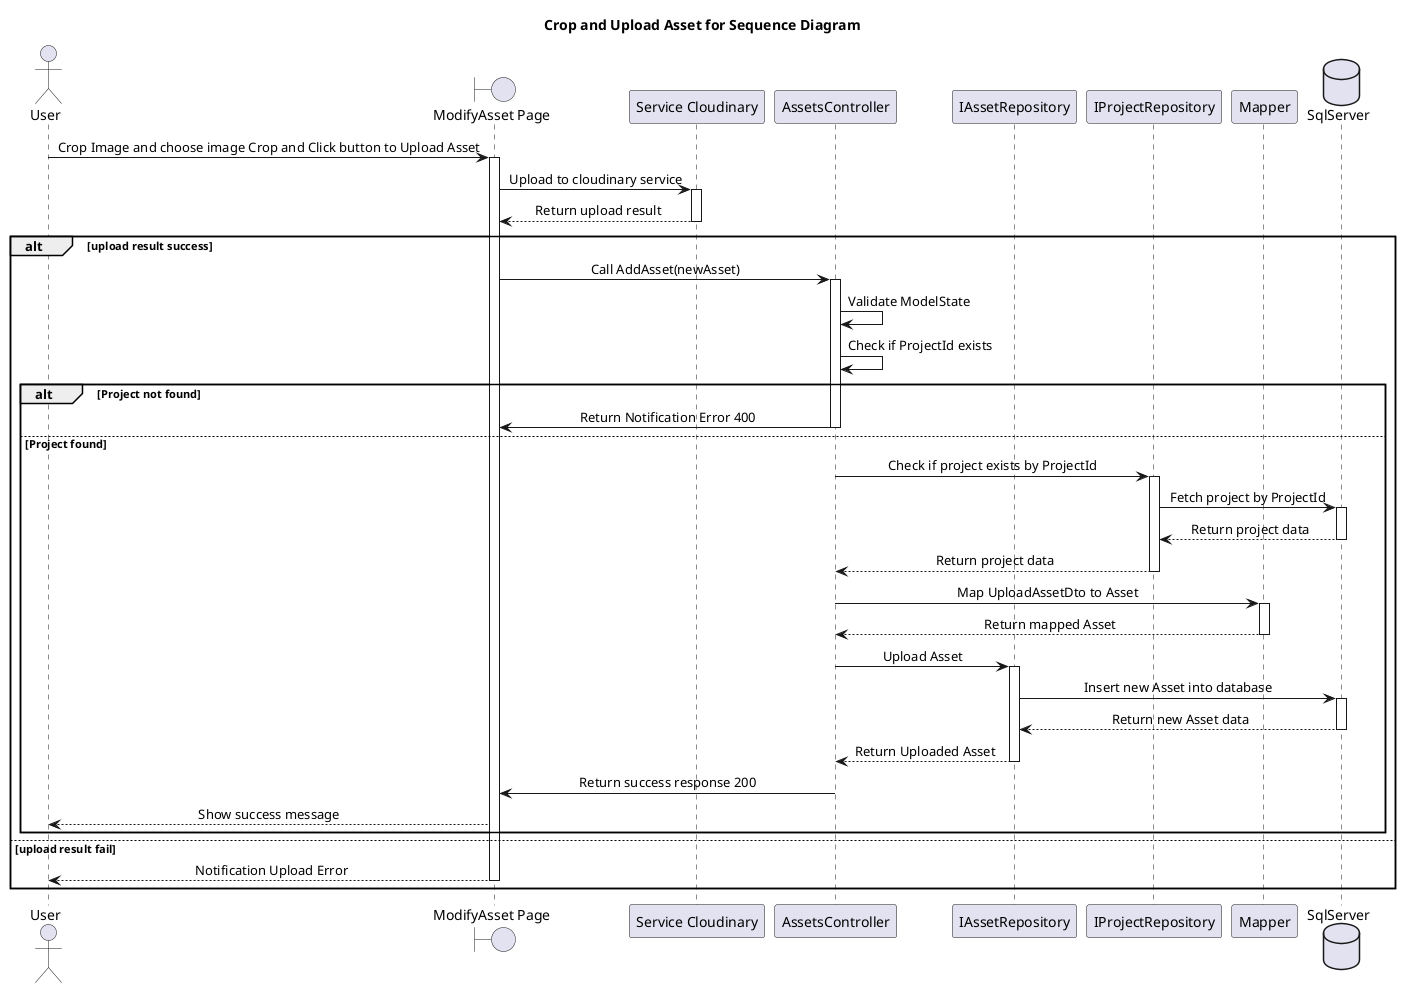 @startuml
skinparam classAttributeIconSize 0
skinparam SequenceMessageAlignment center
Title Crop and Upload Asset for Sequence Diagram

actor "User" as U
boundary "ModifyAsset Page" as Hp
participant "Service Cloudinary" as SCloud
participant "AssetsController" as AssController
participant "IAssetRepository" as IAssRepo
participant "IProjectRepository" as IProjectRepo
participant "Mapper" as Mapper
database "SqlServer" as Db

U -> Hp : Crop Image and choose image Crop and Click button to Upload Asset
activate Hp
Hp -> SCloud : Upload to cloudinary service
activate SCloud
SCloud --> Hp : Return upload result
deactivate SCloud
alt upload result success


    Hp -> AssController : Call AddAsset(newAsset)
    activate AssController
    AssController -> AssController : Validate ModelState
    AssController -> AssController : Check if ProjectId exists
    alt Project not found
        AssController -> Hp : Return Notification Error 400
        deactivate AssController
    else Project found
        AssController -> IProjectRepo : Check if project exists by ProjectId
        activate IProjectRepo
        IProjectRepo -> Db : Fetch project by ProjectId
        activate Db
        Db --> IProjectRepo : Return project data
        deactivate Db
        IProjectRepo --> AssController : Return project data
        deactivate IProjectRepo

        AssController -> Mapper : Map UploadAssetDto to Asset
        activate Mapper
        Mapper --> AssController : Return mapped Asset
        deactivate Mapper

        AssController -> IAssRepo : Upload Asset
        activate IAssRepo
        IAssRepo -> Db : Insert new Asset into database
        activate Db
        Db --> IAssRepo : Return new Asset data
        deactivate Db
        IAssRepo --> AssController : Return Uploaded Asset
        deactivate IAssRepo

        AssController -> Hp : Return success response 200
        deactivate AssController
        
        Hp --> U : Show success message

    end
else upload result fail
     Hp  --> U : Notification Upload Error
    deactivate Hp
end

@enduml
